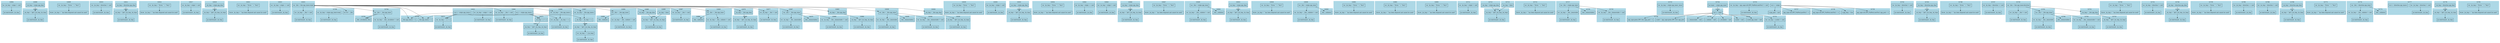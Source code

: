 digraph graphname {
e52604_false_1 -> e52604_false_2;
e52606_false_0 -> e52608_true_0;
e52608_true_0 -> e52608_false_0;
e52609_false_0 -> e52609_false_1;
e52610_false_1 -> e52610_false_2;
e52611_false_0 -> e52613_true_0;
e52613_true_0 -> e52613_false_0;
e52614_false_0 -> e52614_false_1;
e52617_false_1 -> e52617_false_2;
e52618_false_0 -> e52620_true_0;
e52620_true_0 -> e52620_false_0;
e52621_false_0 -> e52621_false_1;
e52622_false_0 -> e52622_false_1;
e52625_false_0 -> e52708_false_0;
e52625_false_0 -> e52704_false_0;
e52625_false_0 -> e52700_false_1;
e52625_false_0 -> e52700_false_0;
e52625_false_0 -> e52697_false_0;
e52625_false_0 -> e52694_false_0;
e52625_false_0 -> e52689_false_0;
e52625_false_0 -> e52687_false_1;
e52625_false_0 -> e52686_false_0;
e52625_false_0 -> e52683_false_0;
e52625_false_0 -> e52678_false_0;
e52625_false_0 -> e52677_false_2;
e52625_false_0 -> e52667_false_0;
e52625_false_0 -> e52662_false_0;
e52625_false_0 -> e52661_false_2;
e52625_false_0 -> e52636_false_0;
e52625_false_0 -> e52626_false_0;
e52625_false_0 -> e52625_false_2;
e52625_false_2 -> e52625_false_3;
e52626_false_0 -> e52628_true_0;
e52628_true_0 -> e52628_false_0;
e52629_false_0 -> e52629_false_1;
e52630_false_1 -> e52630_false_2;
e52631_false_0 -> e52633_true_0;
e52633_true_0 -> e52633_false_0;
e52634_false_0 -> e52634_false_1;
e52636_false_0 -> e52639_false_0;
e52636_false_0 -> e52638_false_0;
e52636_false_0 -> e52636_false_1;
e52636_false_1 -> e52636_false_2;
e52638_false_0 -> e52638_false_1;
e52641_false_0 -> e52641_false_1;
e52643_false_1 -> e52643_false_2;
e52644_false_0 -> e52646_true_0;
e52646_true_0 -> e52646_false_0;
e52647_false_0 -> e52647_false_1;
e52649_false_0 -> e52650_false_0;
e52649_false_0 -> e52649_false_1;
e52649_false_1 -> e52649_false_2;
e52652_false_0 -> e52700_false_0;
e52652_false_0 -> e52686_false_1;
e52652_false_0 -> e52672_false_1;
e52652_false_0 -> e52672_false_1;
e52652_false_2 -> e52652_false_3;
e52653_false_0 -> e52655_true_0;
e52655_true_0 -> e52655_false_0;
e52656_false_0 -> e52656_false_1;
e52658_false_0 -> e52659_false_0;
e52658_false_0 -> e52658_false_1;
e52658_false_1 -> e52658_false_2;
e52661_false_0 -> e52700_false_1;
e52661_false_0 -> e52697_false_1;
e52661_false_0 -> e52673_false_0;
e52661_false_0 -> e52673_false_0;
e52661_false_2 -> e52661_false_3;
e52662_false_0 -> e52664_true_0;
e52664_true_0 -> e52664_false_0;
e52665_false_0 -> e52665_false_1;
e52667_false_0 -> e52670_false_0;
e52667_false_0 -> e52669_false_0;
e52667_false_0 -> e52667_false_1;
e52667_false_1 -> e52667_false_2;
e52669_false_0 -> e52669_false_1;
e52672_false_1 -> e52672_false_2;
e52673_false_0 -> e52675_true_0;
e52675_true_0 -> e52675_false_0;
e52677_false_2 -> e52677_false_3;
e52678_false_0 -> e52680_true_0;
e52680_true_0 -> e52680_false_0;
e52681_false_0 -> e52681_false_1;
e52683_false_0 -> e52684_false_0;
e52683_false_0 -> e52683_false_1;
e52683_false_1 -> e52683_false_2;
e52686_false_0 -> e52686_false_1;
e52686_false_1 -> e52686_false_2;
e52687_false_1 -> e52687_false_2;
e52689_false_0 -> e52691_true_0;
e52691_true_0 -> e52691_false_0;
e52692_false_0 -> e52692_false_1;
e52694_false_0 -> e52695_false_0;
e52694_false_0 -> e52694_false_1;
e52694_false_1 -> e52694_false_2;
e52697_false_0 -> e52697_false_1;
e52697_false_1 -> e52698_true_0;
e52690_false_0 -> e52691_true_0;
e52698_true_0 -> e52698_false_0;
e52698_false_0 -> e52698_false_1;
e52704_false_0 -> e52705_false_0;
e52704_false_0 -> e52705_false_0;
e52704_false_0 -> e52704_false_1;
e52704_false_1 -> e52704_false_2;
e52708_false_1 -> e52708_false_2;
e52711_false_1 -> e52711_false_2;
e52712_false_0 -> e52714_true_0;
e52714_true_0 -> e52714_false_0;
e52715_false_0 -> e52715_false_1;
e52717_false_0 -> e52720_false_0;
e52717_false_0 -> e52719_false_0;
e52717_false_0 -> e52717_false_1;
e52717_false_1 -> e52717_false_2;
e52719_false_0 -> e52719_false_1;
e52722_false_0 -> e52722_false_1;
e52724_false_0 -> e52730_false_0;
e52725_false_0 -> e52727_false_0;
e52725_false_0 -> e52728_false_1;
e52725_false_0 -> e52728_false_0;
e52725_false_0 -> e52726_false_0;
e52725_false_0 -> e52725_false_1;
e52725_false_2 -> e52725_false_3;
e52730_false_0 -> e52734_false_1;
e52730_false_0 -> e52734_false_0;
e52730_false_0 -> e52733_false_2;
e52730_false_0 -> e52733_false_1;
e52730_false_0 -> e52733_false_0;
e52730_false_0 -> e52732_false_1;
e52730_false_0 -> e52732_false_0;
e52730_false_0 -> e52731_false_0;
e52731_false_0 -> e52731_false_1;
e52713_false_0 -> e52714_true_0;
e52742_false_1 -> e52742_false_2;
e52743_false_0 -> e52745_true_0;
e52745_true_0 -> e52745_false_0;
e52746_false_0 -> e52746_false_1;
e52747_false_0 -> e52747_false_1;
e52750_false_0 -> e52761_false_0;
e52750_false_0 -> e52751_false_0;
e52750_false_0 -> e52750_false_2;
e52750_false_2 -> e52750_false_3;
e52751_false_0 -> e52753_true_0;
e52753_true_0 -> e52753_false_0;
e52754_false_0 -> e52754_false_1;
e52755_false_1 -> e52755_false_2;
e52756_false_0 -> e52758_true_0;
e52758_true_0 -> e52758_false_0;
e52759_false_0 -> e52759_false_1;
e52761_false_0 -> e52764_false_0;
e52761_false_0 -> e52763_false_0;
e52761_false_0 -> e52761_false_1;
e52761_false_1 -> e52761_false_2;
e52763_false_0 -> e52763_false_1;
e52766_false_0 -> e52766_false_1;
e52768_false_1 -> e52768_false_2;
e52769_false_0 -> e52771_true_0;
e52771_true_0 -> e52771_false_0;
e52772_false_0 -> e52772_false_1;
e52774_false_0 -> e52775_false_0;
e52774_false_0 -> e52774_false_1;
e52774_false_1 -> e52774_false_2;
e52777_false_2 -> e52777_false_3;
e52778_false_0 -> e52780_true_0;
e52780_true_0 -> e52780_false_0;
e52781_false_0 -> e52781_false_1;
subgraph cluster_52781 {
label=52781;
style=filled;
color=lightblue;
e52781_false_1[shape=box,label="throw _hx_tmp + \" has been disposed and cannot be used!\""];
e52781_false_0[shape=box,label="var _hx_tmp = \"Error: \" + \"Vec2\""];
}
subgraph cluster_52780 {
label=52780;
style=filled;
color=lightblue;
e52780_false_0[shape=box,label="@:cond-branch _hx_tmp"];
e52780_true_0[shape=box,label="_hx_tmp = \"phi\"(_hx_tmp,_hx_tmp)"];
}
subgraph cluster_52778 {
label=52778;
style=filled;
color=lightblue;
e52778_false_0[shape=box,label="_hx_tmp = direction.zpp_disp"];
}
subgraph cluster_52777 {
label=52777;
style=filled;
color=lightblue;
e52777_false_3[shape=box,label="@:cond-branch _hx_tmp"];
e52777_false_2[shape=box,label="var _hx_tmp = direction != null"];
e52777_false_0[shape=box,label="var x = direction.zpp_inner.x"];
}
subgraph cluster_52775 {
label=52775;
style=filled;
color=lightblue;
e52775_false_0[shape=box,label="_this._validate()"];
}
subgraph cluster_52774 {
label=52774;
style=filled;
color=lightblue;
e52774_false_2[shape=box,label="@:cond-branch _hx_tmp"];
e52774_false_1[shape=box,label="var _hx_tmp = _this._validate != null"];
e52774_false_0[shape=box,label="var _this = direction.zpp_inner"];
}
subgraph cluster_52772 {
label=52772;
style=filled;
color=lightblue;
e52772_false_1[shape=box,label="throw _hx_tmp + \" has been disposed and cannot be used!\""];
e52772_false_0[shape=box,label="var _hx_tmp = \"Error: \" + \"Vec2\""];
}
subgraph cluster_52771 {
label=52771;
style=filled;
color=lightblue;
e52771_false_0[shape=box,label="@:cond-branch _hx_tmp"];
e52771_true_0[shape=box,label="_hx_tmp = \"phi\"(_hx_tmp,_hx_tmp)"];
}
subgraph cluster_52769 {
label=52769;
style=filled;
color=lightblue;
e52769_false_0[shape=box,label="_hx_tmp = direction.zpp_disp"];
}
subgraph cluster_52768 {
label=52768;
style=filled;
color=lightblue;
e52768_false_2[shape=box,label="@:cond-branch _hx_tmp"];
e52768_false_1[shape=box,label="var _hx_tmp = direction != null"];
}
subgraph cluster_52766 {
label=52766;
style=filled;
color=lightblue;
e52766_false_1[shape=box,label="@:cond-branch _hx_tmp"];
e52766_false_0[shape=box,label="var _hx_tmp = direction == null"];
}
subgraph cluster_52764 {
label=52764;
style=filled;
color=lightblue;
e52764_false_0[shape=box,label="_this._isimmutable()"];
}
subgraph cluster_52763 {
label=52763;
style=filled;
color=lightblue;
e52763_false_1[shape=box,label="@:cond-branch _hx_tmp"];
e52763_false_0[shape=box,label="var _hx_tmp = _this._isimmutable != null"];
}
subgraph cluster_52761 {
label=52761;
style=filled;
color=lightblue;
e52761_false_2[shape=box,label="@:cond-branch _hx_tmp"];
e52761_false_1[shape=box,label="var _hx_tmp = _this._immutable"];
e52761_false_0[shape=box,label="var _this = _this.zpp_inner"];
}
subgraph cluster_52759 {
label=52759;
style=filled;
color=lightblue;
e52759_false_1[shape=box,label="throw _hx_tmp + \" has been disposed and cannot be used!\""];
e52759_false_0[shape=box,label="var _hx_tmp = \"Error: \" + \"Vec2\""];
}
subgraph cluster_52758 {
label=52758;
style=filled;
color=lightblue;
e52758_false_0[shape=box,label="@:cond-branch _hx_tmp"];
e52758_true_0[shape=box,label="_hx_tmp = \"phi\"(_hx_tmp,_hx_tmp)"];
}
subgraph cluster_52756 {
label=52756;
style=filled;
color=lightblue;
e52756_false_0[shape=box,label="_hx_tmp = direction.zpp_disp"];
}
subgraph cluster_52755 {
label=52755;
style=filled;
color=lightblue;
e52755_false_2[shape=box,label="@:cond-branch _hx_tmp"];
e52755_false_1[shape=box,label="var _hx_tmp = direction != null"];
}
subgraph cluster_52754 {
label=52754;
style=filled;
color=lightblue;
e52754_false_1[shape=box,label="throw _hx_tmp + \" has been disposed and cannot be used!\""];
e52754_false_0[shape=box,label="var _hx_tmp = \"Error: \" + \"Vec2\""];
}
subgraph cluster_52753 {
label=52753;
style=filled;
color=lightblue;
e52753_false_0[shape=box,label="@:cond-branch _hx_tmp"];
e52753_true_0[shape=box,label="_hx_tmp = \"phi\"(_hx_tmp,_hx_tmp)"];
}
subgraph cluster_52751 {
label=52751;
style=filled;
color=lightblue;
e52751_false_0[shape=box,label="_hx_tmp = _this.zpp_disp"];
}
subgraph cluster_52750 {
label=52750;
style=filled;
color=lightblue;
e52750_false_3[shape=box,label="@:cond-branch _hx_tmp"];
e52750_false_2[shape=box,label="var _hx_tmp = _this != null"];
e52750_false_0[shape=box,label="var _this = this.zpp_inner.direction"];
}
subgraph cluster_52747 {
label=52747;
style=filled;
color=lightblue;
e52747_false_1[shape=box,label="@:cond-branch _hx_tmp"];
e52747_false_0[shape=box,label="var _hx_tmp = direction == null"];
}
subgraph cluster_52746 {
label=52746;
style=filled;
color=lightblue;
e52746_false_1[shape=box,label="throw _hx_tmp + \" has been disposed and cannot be used!\""];
e52746_false_0[shape=box,label="var _hx_tmp = \"Error: \" + \"Vec2\""];
}
subgraph cluster_52745 {
label=52745;
style=filled;
color=lightblue;
e52745_false_0[shape=box,label="@:cond-branch _hx_tmp"];
e52745_true_0[shape=box,label="_hx_tmp = \"phi\"(_hx_tmp,_hx_tmp)"];
}
subgraph cluster_52743 {
label=52743;
style=filled;
color=lightblue;
e52743_false_0[shape=box,label="_hx_tmp = direction.zpp_disp"];
}
subgraph cluster_52742 {
label=52742;
style=filled;
color=lightblue;
e52742_false_2[shape=box,label="@:cond-branch _hx_tmp"];
e52742_false_1[shape=box,label="var _hx_tmp = direction != null"];
}
subgraph cluster_52734 {
label=52734;
style=filled;
color=lightblue;
e52734_false_1[shape=box,label="zpp_nape.geom.ZPP_Vec2.zpp_pool = o"];
e52734_false_0[shape=box,label="o.next = zpp_nape.geom.ZPP_Vec2.zpp_pool"];
}
subgraph cluster_52733 {
label=52733;
style=filled;
color=lightblue;
e52733_false_2[shape=box,label="o._invalidate = null"];
e52733_false_1[shape=box,label="o._validate = null"];
e52733_false_0[shape=box,label="o._isimmutable = null"];
}
subgraph cluster_52732 {
label=52732;
style=filled;
color=lightblue;
e52732_false_1[shape=box,label="o.outer = null"];
e52732_false_0[shape=box,label="o.outer.zpp_inner = null"];
}
subgraph cluster_52731 {
label=52731;
style=filled;
color=lightblue;
e52731_false_1[shape=box,label="@:cond-branch _hx_tmp"];
e52731_false_0[shape=box,label="var _hx_tmp = o.outer != null"];
}
subgraph cluster_52730 {
label=52730;
style=filled;
color=lightblue;
e52730_false_0[shape=box,label="var o = inner"];
}
subgraph cluster_52728 {
label=52728;
style=filled;
color=lightblue;
e52728_false_1[shape=box,label="o.zpp_disp = true"];
e52728_false_0[shape=box,label="zpp_nape.util.ZPP_PubPool.nextVec2 = o"];
}
subgraph cluster_52727 {
label=52727;
style=filled;
color=lightblue;
e52727_false_0[shape=box,label="zpp_nape.util.ZPP_PubPool.poolVec2 = o"];
}
subgraph cluster_52726 {
label=52726;
style=filled;
color=lightblue;
e52726_false_0[shape=box,label="zpp_nape.util.ZPP_PubPool.nextVec2.zpp_pool = o"];
}
subgraph cluster_52725 {
label=52725;
style=filled;
color=lightblue;
e52725_false_3[shape=box,label="@:cond-branch _hx_tmp"];
e52725_false_2[shape=box,label="var _hx_tmp = zpp_nape.util.ZPP_PubPool.nextVec2 != null"];
e52725_false_1[shape=box,label="o.zpp_pool = null"];
e52725_false_0[shape=box,label="var o = origin"];
}
subgraph cluster_52724 {
label=52724;
style=filled;
color=lightblue;
e52724_false_0[shape=box,label="var inner = origin.zpp_inner"];
}
subgraph cluster_52722 {
label=52722;
style=filled;
color=lightblue;
e52722_false_1[shape=box,label="@:cond-branch _hx_tmp"];
e52722_false_0[shape=box,label="var _hx_tmp = origin.zpp_inner._inuse"];
}
subgraph cluster_52720 {
label=52720;
style=filled;
color=lightblue;
e52720_false_0[shape=box,label="_this._isimmutable()"];
}
subgraph cluster_52719 {
label=52719;
style=filled;
color=lightblue;
e52719_false_1[shape=box,label="@:cond-branch _hx_tmp"];
e52719_false_0[shape=box,label="var _hx_tmp = _this._isimmutable != null"];
}
subgraph cluster_52717 {
label=52717;
style=filled;
color=lightblue;
e52717_false_2[shape=box,label="@:cond-branch _hx_tmp"];
e52717_false_1[shape=box,label="var _hx_tmp = _this._immutable"];
e52717_false_0[shape=box,label="var _this = origin.zpp_inner"];
}
subgraph cluster_52715 {
label=52715;
style=filled;
color=lightblue;
e52715_false_1[shape=box,label="throw _hx_tmp + \" has been disposed and cannot be used!\""];
e52715_false_0[shape=box,label="var _hx_tmp = \"Error: \" + \"Vec2\""];
}
subgraph cluster_52714 {
label=52714;
style=filled;
color=lightblue;
e52714_false_0[shape=box,label="@:cond-branch _hx_tmp"];
e52714_true_0[shape=box,label="_hx_tmp = \"phi\"(_hx_tmp,_hx_tmp)"];
}
subgraph cluster_52713 {
label=52713;
style=filled;
color=lightblue;
e52713_false_0[shape=box,label="_hx_tmp = false"];
}
subgraph cluster_52712 {
label=52712;
style=filled;
color=lightblue;
e52712_false_0[shape=box,label="_hx_tmp = origin.zpp_disp"];
}
subgraph cluster_52711 {
label=52711;
style=filled;
color=lightblue;
e52711_false_2[shape=box,label="@:cond-branch _hx_tmp"];
e52711_false_1[shape=box,label="var _hx_tmp = origin != null"];
}
subgraph cluster_52708 {
label=52708;
style=filled;
color=lightblue;
e52708_false_2[shape=box,label="@:cond-branch _hx_tmp"];
e52708_false_1[shape=box,label="var _hx_tmp = origin.zpp_inner.weak"];
e52708_false_0[shape=box,label="var ret = _this"];
}
subgraph cluster_52705 {
label=52705;
style=filled;
color=lightblue;
e52705_false_0[shape=box,label="_this._invalidate(_this)"];
}
subgraph cluster_52704 {
label=52704;
style=filled;
color=lightblue;
e52704_false_2[shape=box,label="@:cond-branch _hx_tmp"];
e52704_false_1[shape=box,label="var _hx_tmp = _this._invalidate != null"];
e52704_false_0[shape=box,label="var _this = _this.zpp_inner"];
}
subgraph cluster_52700 {
label=52700;
style=filled;
color=lightblue;
e52700_false_1[shape=box,label="_this.zpp_inner.y = y"];
e52700_false_0[shape=box,label="_this.zpp_inner.x = x"];
}
subgraph cluster_52698 {
label=52698;
style=filled;
color=lightblue;
e52698_false_1[shape=box,label="@:cond-branch _hx_tmp"];
e52698_false_0[shape=box,label="var _hx_tmp = ! (_hx_tmp)"];
e52698_true_0[shape=box,label="_hx_tmp = \"phi\"(_hx_tmp,_hx_tmp)"];
}
subgraph cluster_52697 {
label=52697;
style=filled;
color=lightblue;
e52697_false_1[shape=box,label="_hx_tmp = _hx_tmp == y"];
e52697_false_0[shape=box,label="var _hx_tmp = _this.zpp_inner.y"];
}
subgraph cluster_52695 {
label=52695;
style=filled;
color=lightblue;
e52695_false_0[shape=box,label="_this._validate()"];
}
subgraph cluster_52694 {
label=52694;
style=filled;
color=lightblue;
e52694_false_2[shape=box,label="@:cond-branch _hx_tmp"];
e52694_false_1[shape=box,label="var _hx_tmp = _this._validate != null"];
e52694_false_0[shape=box,label="var _this = _this.zpp_inner"];
}
subgraph cluster_52692 {
label=52692;
style=filled;
color=lightblue;
e52692_false_1[shape=box,label="throw _hx_tmp + \" has been disposed and cannot be used!\""];
e52692_false_0[shape=box,label="var _hx_tmp = \"Error: \" + \"Vec2\""];
}
subgraph cluster_52691 {
label=52691;
style=filled;
color=lightblue;
e52691_false_0[shape=box,label="@:cond-branch _hx_tmp"];
e52691_true_0[shape=box,label="_hx_tmp = \"phi\"(_hx_tmp,_hx_tmp)"];
}
subgraph cluster_52690 {
label=52690;
style=filled;
color=lightblue;
e52690_false_0[shape=box,label="_hx_tmp = false"];
}
subgraph cluster_52689 {
label=52689;
style=filled;
color=lightblue;
e52689_false_0[shape=box,label="_hx_tmp = _this.zpp_disp"];
}
subgraph cluster_52687 {
label=52687;
style=filled;
color=lightblue;
e52687_false_2[shape=box,label="@:cond-branch _hx_tmp"];
e52687_false_1[shape=box,label="var _hx_tmp = _this != null"];
}
subgraph cluster_52686 {
label=52686;
style=filled;
color=lightblue;
e52686_false_2[shape=box,label="@:cond-branch _hx_tmp"];
e52686_false_1[shape=box,label="var _hx_tmp = _hx_tmp == x"];
e52686_false_0[shape=box,label="var _hx_tmp = _this.zpp_inner.x"];
}
subgraph cluster_52684 {
label=52684;
style=filled;
color=lightblue;
e52684_false_0[shape=box,label="_this._validate()"];
}
subgraph cluster_52683 {
label=52683;
style=filled;
color=lightblue;
e52683_false_2[shape=box,label="@:cond-branch _hx_tmp"];
e52683_false_1[shape=box,label="var _hx_tmp = _this._validate != null"];
e52683_false_0[shape=box,label="var _this = _this.zpp_inner"];
}
subgraph cluster_52681 {
label=52681;
style=filled;
color=lightblue;
e52681_false_1[shape=box,label="throw _hx_tmp + \" has been disposed and cannot be used!\""];
e52681_false_0[shape=box,label="var _hx_tmp = \"Error: \" + \"Vec2\""];
}
subgraph cluster_52680 {
label=52680;
style=filled;
color=lightblue;
e52680_false_0[shape=box,label="@:cond-branch _hx_tmp"];
e52680_true_0[shape=box,label="_hx_tmp = \"phi\"(_hx_tmp,_hx_tmp)"];
}
subgraph cluster_52678 {
label=52678;
style=filled;
color=lightblue;
e52678_false_0[shape=box,label="_hx_tmp = _this.zpp_disp"];
}
subgraph cluster_52677 {
label=52677;
style=filled;
color=lightblue;
e52677_false_3[shape=box,label="@:cond-branch _hx_tmp"];
e52677_false_2[shape=box,label="var _hx_tmp = _this != null"];
}
subgraph cluster_52675 {
label=52675;
style=filled;
color=lightblue;
e52675_false_0[shape=box,label="@:cond-branch _hx_tmp"];
e52675_true_0[shape=box,label="_hx_tmp = \"phi\"(_hx_tmp,_hx_tmp)"];
}
subgraph cluster_52673 {
label=52673;
style=filled;
color=lightblue;
e52673_false_0[shape=box,label="_hx_tmp = y != y"];
}
subgraph cluster_52672 {
label=52672;
style=filled;
color=lightblue;
e52672_false_2[shape=box,label="@:cond-branch _hx_tmp"];
e52672_false_1[shape=box,label="var _hx_tmp = ! x != x"];
}
subgraph cluster_52670 {
label=52670;
style=filled;
color=lightblue;
e52670_false_0[shape=box,label="_this._isimmutable()"];
}
subgraph cluster_52669 {
label=52669;
style=filled;
color=lightblue;
e52669_false_1[shape=box,label="@:cond-branch _hx_tmp"];
e52669_false_0[shape=box,label="var _hx_tmp = _this._isimmutable != null"];
}
subgraph cluster_52667 {
label=52667;
style=filled;
color=lightblue;
e52667_false_2[shape=box,label="@:cond-branch _hx_tmp"];
e52667_false_1[shape=box,label="var _hx_tmp = _this._immutable"];
e52667_false_0[shape=box,label="var _this = _this.zpp_inner"];
}
subgraph cluster_52665 {
label=52665;
style=filled;
color=lightblue;
e52665_false_1[shape=box,label="throw _hx_tmp + \" has been disposed and cannot be used!\""];
e52665_false_0[shape=box,label="var _hx_tmp = \"Error: \" + \"Vec2\""];
}
subgraph cluster_52664 {
label=52664;
style=filled;
color=lightblue;
e52664_false_0[shape=box,label="@:cond-branch _hx_tmp"];
e52664_true_0[shape=box,label="_hx_tmp = \"phi\"(_hx_tmp,_hx_tmp)"];
}
subgraph cluster_52662 {
label=52662;
style=filled;
color=lightblue;
e52662_false_0[shape=box,label="_hx_tmp = _this.zpp_disp"];
}
subgraph cluster_52661 {
label=52661;
style=filled;
color=lightblue;
e52661_false_3[shape=box,label="@:cond-branch _hx_tmp"];
e52661_false_2[shape=box,label="var _hx_tmp = _this != null"];
e52661_false_0[shape=box,label="var y = origin.zpp_inner.y"];
}
subgraph cluster_52659 {
label=52659;
style=filled;
color=lightblue;
e52659_false_0[shape=box,label="_this._validate()"];
}
subgraph cluster_52658 {
label=52658;
style=filled;
color=lightblue;
e52658_false_2[shape=box,label="@:cond-branch _hx_tmp"];
e52658_false_1[shape=box,label="var _hx_tmp = _this._validate != null"];
e52658_false_0[shape=box,label="var _this = origin.zpp_inner"];
}
subgraph cluster_52656 {
label=52656;
style=filled;
color=lightblue;
e52656_false_1[shape=box,label="throw _hx_tmp + \" has been disposed and cannot be used!\""];
e52656_false_0[shape=box,label="var _hx_tmp = \"Error: \" + \"Vec2\""];
}
subgraph cluster_52655 {
label=52655;
style=filled;
color=lightblue;
e52655_false_0[shape=box,label="@:cond-branch _hx_tmp"];
e52655_true_0[shape=box,label="_hx_tmp = \"phi\"(_hx_tmp,_hx_tmp)"];
}
subgraph cluster_52653 {
label=52653;
style=filled;
color=lightblue;
e52653_false_0[shape=box,label="_hx_tmp = origin.zpp_disp"];
}
subgraph cluster_52652 {
label=52652;
style=filled;
color=lightblue;
e52652_false_3[shape=box,label="@:cond-branch _hx_tmp"];
e52652_false_2[shape=box,label="var _hx_tmp = origin != null"];
e52652_false_0[shape=box,label="var x = origin.zpp_inner.x"];
}
subgraph cluster_52650 {
label=52650;
style=filled;
color=lightblue;
e52650_false_0[shape=box,label="_this._validate()"];
}
subgraph cluster_52649 {
label=52649;
style=filled;
color=lightblue;
e52649_false_2[shape=box,label="@:cond-branch _hx_tmp"];
e52649_false_1[shape=box,label="var _hx_tmp = _this._validate != null"];
e52649_false_0[shape=box,label="var _this = origin.zpp_inner"];
}
subgraph cluster_52647 {
label=52647;
style=filled;
color=lightblue;
e52647_false_1[shape=box,label="throw _hx_tmp + \" has been disposed and cannot be used!\""];
e52647_false_0[shape=box,label="var _hx_tmp = \"Error: \" + \"Vec2\""];
}
subgraph cluster_52646 {
label=52646;
style=filled;
color=lightblue;
e52646_false_0[shape=box,label="@:cond-branch _hx_tmp"];
e52646_true_0[shape=box,label="_hx_tmp = \"phi\"(_hx_tmp,_hx_tmp)"];
}
subgraph cluster_52644 {
label=52644;
style=filled;
color=lightblue;
e52644_false_0[shape=box,label="_hx_tmp = origin.zpp_disp"];
}
subgraph cluster_52643 {
label=52643;
style=filled;
color=lightblue;
e52643_false_2[shape=box,label="@:cond-branch _hx_tmp"];
e52643_false_1[shape=box,label="var _hx_tmp = origin != null"];
}
subgraph cluster_52641 {
label=52641;
style=filled;
color=lightblue;
e52641_false_1[shape=box,label="@:cond-branch _hx_tmp"];
e52641_false_0[shape=box,label="var _hx_tmp = origin == null"];
}
subgraph cluster_52639 {
label=52639;
style=filled;
color=lightblue;
e52639_false_0[shape=box,label="_this._isimmutable()"];
}
subgraph cluster_52638 {
label=52638;
style=filled;
color=lightblue;
e52638_false_1[shape=box,label="@:cond-branch _hx_tmp"];
e52638_false_0[shape=box,label="var _hx_tmp = _this._isimmutable != null"];
}
subgraph cluster_52636 {
label=52636;
style=filled;
color=lightblue;
e52636_false_2[shape=box,label="@:cond-branch _hx_tmp"];
e52636_false_1[shape=box,label="var _hx_tmp = _this._immutable"];
e52636_false_0[shape=box,label="var _this = _this.zpp_inner"];
}
subgraph cluster_52634 {
label=52634;
style=filled;
color=lightblue;
e52634_false_1[shape=box,label="throw _hx_tmp + \" has been disposed and cannot be used!\""];
e52634_false_0[shape=box,label="var _hx_tmp = \"Error: \" + \"Vec2\""];
}
subgraph cluster_52633 {
label=52633;
style=filled;
color=lightblue;
e52633_false_0[shape=box,label="@:cond-branch _hx_tmp"];
e52633_true_0[shape=box,label="_hx_tmp = \"phi\"(_hx_tmp,_hx_tmp)"];
}
subgraph cluster_52631 {
label=52631;
style=filled;
color=lightblue;
e52631_false_0[shape=box,label="_hx_tmp = origin.zpp_disp"];
}
subgraph cluster_52630 {
label=52630;
style=filled;
color=lightblue;
e52630_false_2[shape=box,label="@:cond-branch _hx_tmp"];
e52630_false_1[shape=box,label="var _hx_tmp = origin != null"];
}
subgraph cluster_52629 {
label=52629;
style=filled;
color=lightblue;
e52629_false_1[shape=box,label="throw _hx_tmp + \" has been disposed and cannot be used!\""];
e52629_false_0[shape=box,label="var _hx_tmp = \"Error: \" + \"Vec2\""];
}
subgraph cluster_52628 {
label=52628;
style=filled;
color=lightblue;
e52628_false_0[shape=box,label="@:cond-branch _hx_tmp"];
e52628_true_0[shape=box,label="_hx_tmp = \"phi\"(_hx_tmp,_hx_tmp)"];
}
subgraph cluster_52626 {
label=52626;
style=filled;
color=lightblue;
e52626_false_0[shape=box,label="_hx_tmp = _this.zpp_disp"];
}
subgraph cluster_52625 {
label=52625;
style=filled;
color=lightblue;
e52625_false_3[shape=box,label="@:cond-branch _hx_tmp"];
e52625_false_2[shape=box,label="var _hx_tmp = _this != null"];
e52625_false_0[shape=box,label="var _this = this.zpp_inner.origin"];
}
subgraph cluster_52622 {
label=52622;
style=filled;
color=lightblue;
e52622_false_1[shape=box,label="@:cond-branch _hx_tmp"];
e52622_false_0[shape=box,label="var _hx_tmp = origin == null"];
}
subgraph cluster_52621 {
label=52621;
style=filled;
color=lightblue;
e52621_false_1[shape=box,label="throw _hx_tmp + \" has been disposed and cannot be used!\""];
e52621_false_0[shape=box,label="var _hx_tmp = \"Error: \" + \"Vec2\""];
}
subgraph cluster_52620 {
label=52620;
style=filled;
color=lightblue;
e52620_false_0[shape=box,label="@:cond-branch _hx_tmp"];
e52620_true_0[shape=box,label="_hx_tmp = \"phi\"(_hx_tmp,_hx_tmp)"];
}
subgraph cluster_52618 {
label=52618;
style=filled;
color=lightblue;
e52618_false_0[shape=box,label="_hx_tmp = origin.zpp_disp"];
}
subgraph cluster_52617 {
label=52617;
style=filled;
color=lightblue;
e52617_false_2[shape=box,label="@:cond-branch _hx_tmp"];
e52617_false_1[shape=box,label="var _hx_tmp = origin != null"];
}
subgraph cluster_52614 {
label=52614;
style=filled;
color=lightblue;
e52614_false_1[shape=box,label="throw _hx_tmp + \" has been disposed and cannot be used!\""];
e52614_false_0[shape=box,label="var _hx_tmp = \"Error: \" + \"Vec2\""];
}
subgraph cluster_52613 {
label=52613;
style=filled;
color=lightblue;
e52613_false_0[shape=box,label="@:cond-branch _hx_tmp"];
e52613_true_0[shape=box,label="_hx_tmp = \"phi\"(_hx_tmp,_hx_tmp)"];
}
subgraph cluster_52611 {
label=52611;
style=filled;
color=lightblue;
e52611_false_0[shape=box,label="_hx_tmp = direction.zpp_disp"];
}
subgraph cluster_52610 {
label=52610;
style=filled;
color=lightblue;
e52610_false_2[shape=box,label="@:cond-branch _hx_tmp"];
e52610_false_1[shape=box,label="var _hx_tmp = direction != null"];
}
subgraph cluster_52609 {
label=52609;
style=filled;
color=lightblue;
e52609_false_1[shape=box,label="throw _hx_tmp + \" has been disposed and cannot be used!\""];
e52609_false_0[shape=box,label="var _hx_tmp = \"Error: \" + \"Vec2\""];
}
subgraph cluster_52608 {
label=52608;
style=filled;
color=lightblue;
e52608_false_0[shape=box,label="@:cond-branch _hx_tmp"];
e52608_true_0[shape=box,label="_hx_tmp = \"phi\"(_hx_tmp,_hx_tmp)"];
}
subgraph cluster_52606 {
label=52606;
style=filled;
color=lightblue;
e52606_false_0[shape=box,label="_hx_tmp = origin.zpp_disp"];
}
subgraph cluster_52604 {
label=52604;
style=filled;
color=lightblue;
e52604_false_2[shape=box,label="@:cond-branch _hx_tmp"];
e52604_false_1[shape=box,label="var _hx_tmp = origin != null"];
}
}
